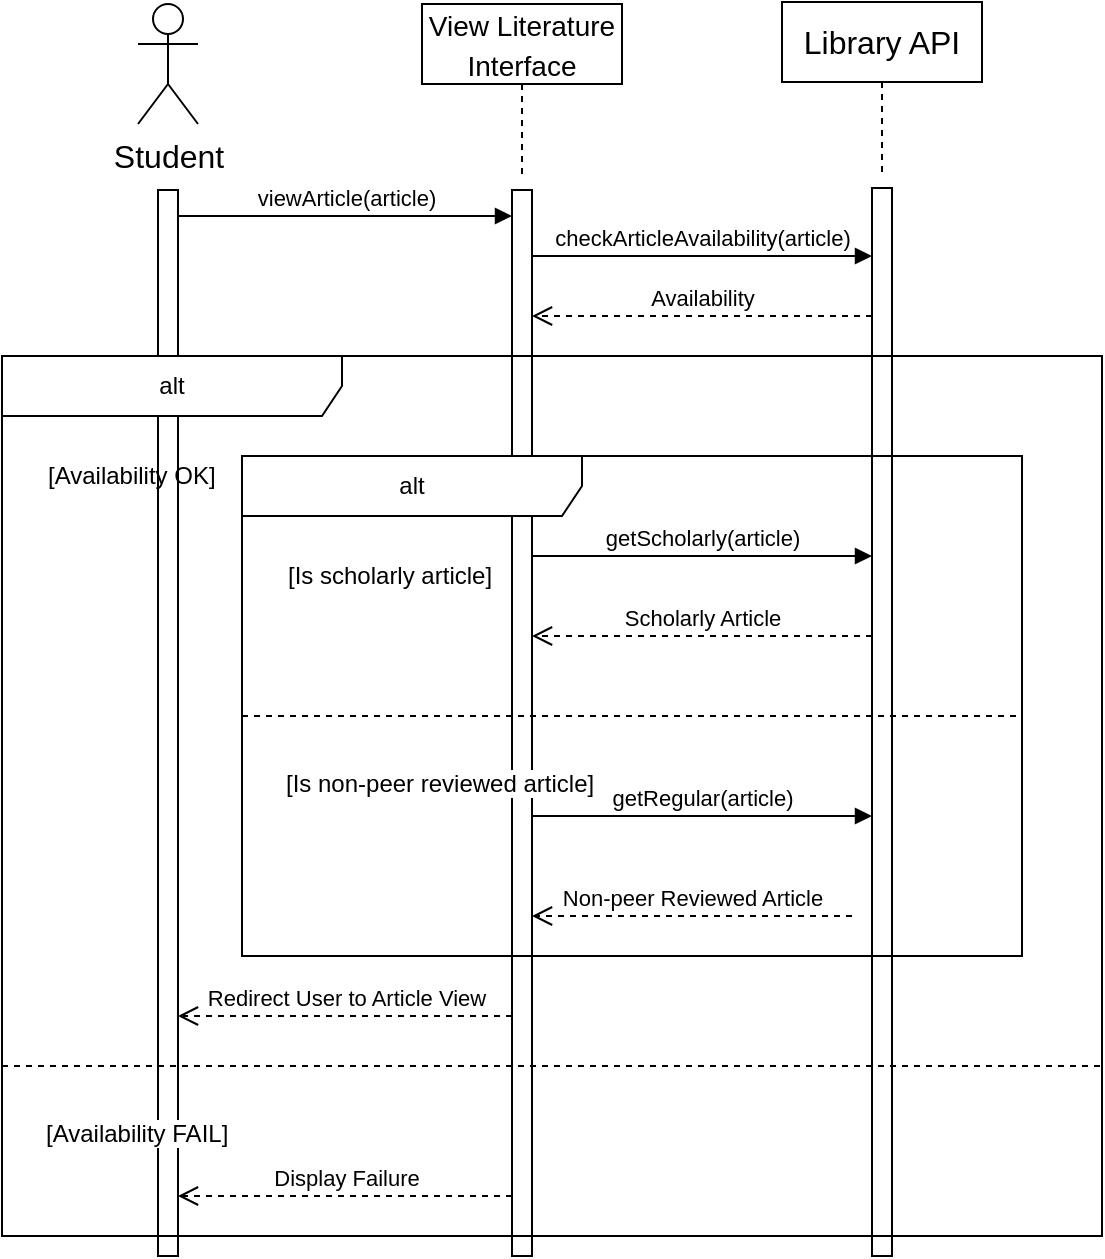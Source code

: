 <mxfile version="21.0.10" type="device"><diagram name="Page-1" id="as9Sm5IO3ITjFYUuyOpw"><mxGraphModel dx="2656" dy="1758" grid="1" gridSize="10" guides="1" tooltips="1" connect="1" arrows="1" fold="1" page="1" pageScale="1" pageWidth="850" pageHeight="1100" math="0" shadow="0"><root><mxCell id="0"/><mxCell id="1" parent="0"/><mxCell id="HrWrtZHZyGeBPiH9y6Xz-1" value="" style="html=1;points=[];perimeter=orthogonalPerimeter;outlineConnect=0;targetShapes=umlLifeline;portConstraint=eastwest;newEdgeStyle={&quot;edgeStyle&quot;:&quot;elbowEdgeStyle&quot;,&quot;elbow&quot;:&quot;vertical&quot;,&quot;curved&quot;:0,&quot;rounded&quot;:0};fontSize=16;" vertex="1" parent="1"><mxGeometry x="-1552" y="-903" width="10" height="533" as="geometry"/></mxCell><mxCell id="HrWrtZHZyGeBPiH9y6Xz-2" value="Student" style="shape=umlActor;verticalLabelPosition=bottom;verticalAlign=top;html=1;fontSize=16;" vertex="1" parent="1"><mxGeometry x="-1562" y="-996" width="30" height="60" as="geometry"/></mxCell><mxCell id="HrWrtZHZyGeBPiH9y6Xz-3" value="&lt;font style=&quot;font-size: 14px;&quot;&gt;View Literature Interface&lt;/font&gt;" style="shape=umlLifeline;perimeter=lifelinePerimeter;whiteSpace=wrap;html=1;container=1;dropTarget=0;collapsible=0;recursiveResize=0;outlineConnect=0;portConstraint=eastwest;newEdgeStyle={&quot;edgeStyle&quot;:&quot;elbowEdgeStyle&quot;,&quot;elbow&quot;:&quot;vertical&quot;,&quot;curved&quot;:0,&quot;rounded&quot;:0};fontSize=16;" vertex="1" parent="1"><mxGeometry x="-1420" y="-996" width="100" height="85" as="geometry"/></mxCell><mxCell id="HrWrtZHZyGeBPiH9y6Xz-4" value="" style="html=1;points=[];perimeter=orthogonalPerimeter;outlineConnect=0;targetShapes=umlLifeline;portConstraint=eastwest;newEdgeStyle={&quot;edgeStyle&quot;:&quot;elbowEdgeStyle&quot;,&quot;elbow&quot;:&quot;vertical&quot;,&quot;curved&quot;:0,&quot;rounded&quot;:0};fontSize=16;" vertex="1" parent="1"><mxGeometry x="-1375" y="-903" width="10" height="533" as="geometry"/></mxCell><mxCell id="HrWrtZHZyGeBPiH9y6Xz-5" value="Library API" style="shape=umlLifeline;perimeter=lifelinePerimeter;whiteSpace=wrap;html=1;container=1;dropTarget=0;collapsible=0;recursiveResize=0;outlineConnect=0;portConstraint=eastwest;newEdgeStyle={&quot;edgeStyle&quot;:&quot;elbowEdgeStyle&quot;,&quot;elbow&quot;:&quot;vertical&quot;,&quot;curved&quot;:0,&quot;rounded&quot;:0};fontSize=16;" vertex="1" parent="1"><mxGeometry x="-1240" y="-997" width="100" height="85" as="geometry"/></mxCell><mxCell id="HrWrtZHZyGeBPiH9y6Xz-6" value="" style="html=1;points=[];perimeter=orthogonalPerimeter;outlineConnect=0;targetShapes=umlLifeline;portConstraint=eastwest;newEdgeStyle={&quot;edgeStyle&quot;:&quot;elbowEdgeStyle&quot;,&quot;elbow&quot;:&quot;vertical&quot;,&quot;curved&quot;:0,&quot;rounded&quot;:0};fontSize=16;" vertex="1" parent="1"><mxGeometry x="-1195" y="-904" width="10" height="534" as="geometry"/></mxCell><mxCell id="HrWrtZHZyGeBPiH9y6Xz-7" value="viewArticle(article)" style="html=1;verticalAlign=bottom;endArrow=block;edgeStyle=elbowEdgeStyle;elbow=vertical;curved=0;rounded=0;" edge="1" parent="1" source="HrWrtZHZyGeBPiH9y6Xz-1" target="HrWrtZHZyGeBPiH9y6Xz-4"><mxGeometry width="80" relative="1" as="geometry"><mxPoint x="-1534" y="-870" as="sourcePoint"/><mxPoint x="-1454" y="-870" as="targetPoint"/><Array as="points"><mxPoint x="-1440" y="-890"/><mxPoint x="-1425" y="-869"/></Array></mxGeometry></mxCell><mxCell id="HrWrtZHZyGeBPiH9y6Xz-24" value="alt" style="shape=umlFrame;whiteSpace=wrap;html=1;pointerEvents=0;recursiveResize=0;container=1;collapsible=0;width=170;" vertex="1" parent="1"><mxGeometry x="-1630" y="-820" width="550" height="440" as="geometry"/></mxCell><mxCell id="HrWrtZHZyGeBPiH9y6Xz-25" value="[Availability FAIL]" style="line;strokeWidth=1;dashed=1;labelPosition=center;verticalLabelPosition=bottom;align=left;verticalAlign=top;spacingLeft=20;spacingTop=15;html=1;whiteSpace=wrap;" vertex="1" parent="HrWrtZHZyGeBPiH9y6Xz-24"><mxGeometry y="350" width="550" height="10" as="geometry"/></mxCell><mxCell id="HrWrtZHZyGeBPiH9y6Xz-26" value="[Availability OK]" style="text;html=1;" vertex="1" parent="HrWrtZHZyGeBPiH9y6Xz-24"><mxGeometry width="100" height="20" relative="1" as="geometry"><mxPoint x="21" y="46" as="offset"/></mxGeometry></mxCell><mxCell id="HrWrtZHZyGeBPiH9y6Xz-18" value="getRegular(article)" style="html=1;verticalAlign=bottom;endArrow=block;edgeStyle=elbowEdgeStyle;elbow=vertical;curved=0;rounded=0;" edge="1" parent="HrWrtZHZyGeBPiH9y6Xz-24"><mxGeometry width="80" relative="1" as="geometry"><mxPoint x="265" y="230" as="sourcePoint"/><mxPoint x="435" y="230" as="targetPoint"/><Array as="points"><mxPoint x="360" y="230"/><mxPoint x="565" y="240"/></Array></mxGeometry></mxCell><mxCell id="HrWrtZHZyGeBPiH9y6Xz-16" value="Scholarly Article" style="html=1;verticalAlign=bottom;endArrow=open;dashed=1;endSize=8;edgeStyle=elbowEdgeStyle;elbow=vertical;curved=0;rounded=0;" edge="1" parent="HrWrtZHZyGeBPiH9y6Xz-24"><mxGeometry relative="1" as="geometry"><mxPoint x="435" y="140" as="sourcePoint"/><mxPoint x="265" y="140" as="targetPoint"/><Array as="points"><mxPoint x="410" y="140"/><mxPoint x="380" y="130"/></Array><mxPoint as="offset"/></mxGeometry></mxCell><mxCell id="HrWrtZHZyGeBPiH9y6Xz-14" value="getScholarly(article)" style="html=1;verticalAlign=bottom;endArrow=block;edgeStyle=elbowEdgeStyle;elbow=vertical;curved=0;rounded=0;" edge="1" parent="HrWrtZHZyGeBPiH9y6Xz-24"><mxGeometry width="80" relative="1" as="geometry"><mxPoint x="265" y="100" as="sourcePoint"/><mxPoint x="435" y="100" as="targetPoint"/><Array as="points"><mxPoint x="370" y="100"/><mxPoint x="395" y="90"/></Array></mxGeometry></mxCell><mxCell id="HrWrtZHZyGeBPiH9y6Xz-10" value="alt" style="shape=umlFrame;whiteSpace=wrap;html=1;pointerEvents=0;recursiveResize=0;container=1;collapsible=0;width=170;" vertex="1" parent="HrWrtZHZyGeBPiH9y6Xz-24"><mxGeometry x="120" y="50" width="390" height="250" as="geometry"/></mxCell><mxCell id="HrWrtZHZyGeBPiH9y6Xz-11" value="[Is non-peer reviewed article]" style="line;strokeWidth=1;dashed=1;labelPosition=center;verticalLabelPosition=bottom;align=left;verticalAlign=top;spacingLeft=20;spacingTop=15;html=1;whiteSpace=wrap;" vertex="1" parent="HrWrtZHZyGeBPiH9y6Xz-10"><mxGeometry y="125" width="390" height="10" as="geometry"/></mxCell><mxCell id="HrWrtZHZyGeBPiH9y6Xz-12" value="[Is scholarly article]" style="text;html=1;" vertex="1" parent="HrWrtZHZyGeBPiH9y6Xz-10"><mxGeometry width="100" height="20" relative="1" as="geometry"><mxPoint x="21" y="46" as="offset"/></mxGeometry></mxCell><mxCell id="HrWrtZHZyGeBPiH9y6Xz-22" value="Non-peer Reviewed Article" style="html=1;verticalAlign=bottom;endArrow=open;dashed=1;endSize=8;edgeStyle=elbowEdgeStyle;elbow=vertical;curved=0;rounded=0;" edge="1" parent="HrWrtZHZyGeBPiH9y6Xz-10" target="HrWrtZHZyGeBPiH9y6Xz-4"><mxGeometry relative="1" as="geometry"><mxPoint x="305" y="230" as="sourcePoint"/><mxPoint x="130" y="230" as="targetPoint"/><Array as="points"><mxPoint x="250" y="230"/></Array><mxPoint as="offset"/></mxGeometry></mxCell><mxCell id="HrWrtZHZyGeBPiH9y6Xz-32" value="checkArticleAvailability(article)" style="html=1;verticalAlign=bottom;endArrow=block;edgeStyle=elbowEdgeStyle;elbow=vertical;curved=0;rounded=0;" edge="1" parent="1" source="HrWrtZHZyGeBPiH9y6Xz-4" target="HrWrtZHZyGeBPiH9y6Xz-6"><mxGeometry width="80" relative="1" as="geometry"><mxPoint x="-1365" y="-870" as="sourcePoint"/><mxPoint x="-1195" y="-870" as="targetPoint"/><Array as="points"><mxPoint x="-1260" y="-870"/><mxPoint x="-1235" y="-880"/></Array></mxGeometry></mxCell><mxCell id="HrWrtZHZyGeBPiH9y6Xz-33" value="Availability" style="html=1;verticalAlign=bottom;endArrow=open;dashed=1;endSize=8;edgeStyle=elbowEdgeStyle;elbow=vertical;curved=0;rounded=0;" edge="1" parent="1" source="HrWrtZHZyGeBPiH9y6Xz-6" target="HrWrtZHZyGeBPiH9y6Xz-4"><mxGeometry relative="1" as="geometry"><mxPoint x="-1195" y="-850" as="sourcePoint"/><mxPoint x="-1365" y="-850" as="targetPoint"/><Array as="points"><mxPoint x="-1210" y="-840"/><mxPoint x="-1250" y="-860"/></Array><mxPoint as="offset"/></mxGeometry></mxCell><mxCell id="HrWrtZHZyGeBPiH9y6Xz-30" value="Redirect User to Article View" style="html=1;verticalAlign=bottom;endArrow=open;dashed=1;endSize=8;edgeStyle=elbowEdgeStyle;elbow=vertical;curved=0;rounded=0;" edge="1" parent="1" source="HrWrtZHZyGeBPiH9y6Xz-4" target="HrWrtZHZyGeBPiH9y6Xz-1"><mxGeometry relative="1" as="geometry"><mxPoint x="-1375" y="-490" as="sourcePoint"/><mxPoint x="-1542" y="-490" as="targetPoint"/><Array as="points"><mxPoint x="-1435" y="-490"/></Array></mxGeometry></mxCell><mxCell id="HrWrtZHZyGeBPiH9y6Xz-31" value="Display Failure" style="html=1;verticalAlign=bottom;endArrow=open;dashed=1;endSize=8;edgeStyle=elbowEdgeStyle;elbow=vertical;curved=0;rounded=0;" edge="1" parent="1" source="HrWrtZHZyGeBPiH9y6Xz-4" target="HrWrtZHZyGeBPiH9y6Xz-1"><mxGeometry relative="1" as="geometry"><mxPoint x="-1375" y="-400" as="sourcePoint"/><mxPoint x="-1542" y="-400" as="targetPoint"/><Array as="points"><mxPoint x="-1400" y="-400"/><mxPoint x="-1435" y="-400"/></Array></mxGeometry></mxCell></root></mxGraphModel></diagram></mxfile>